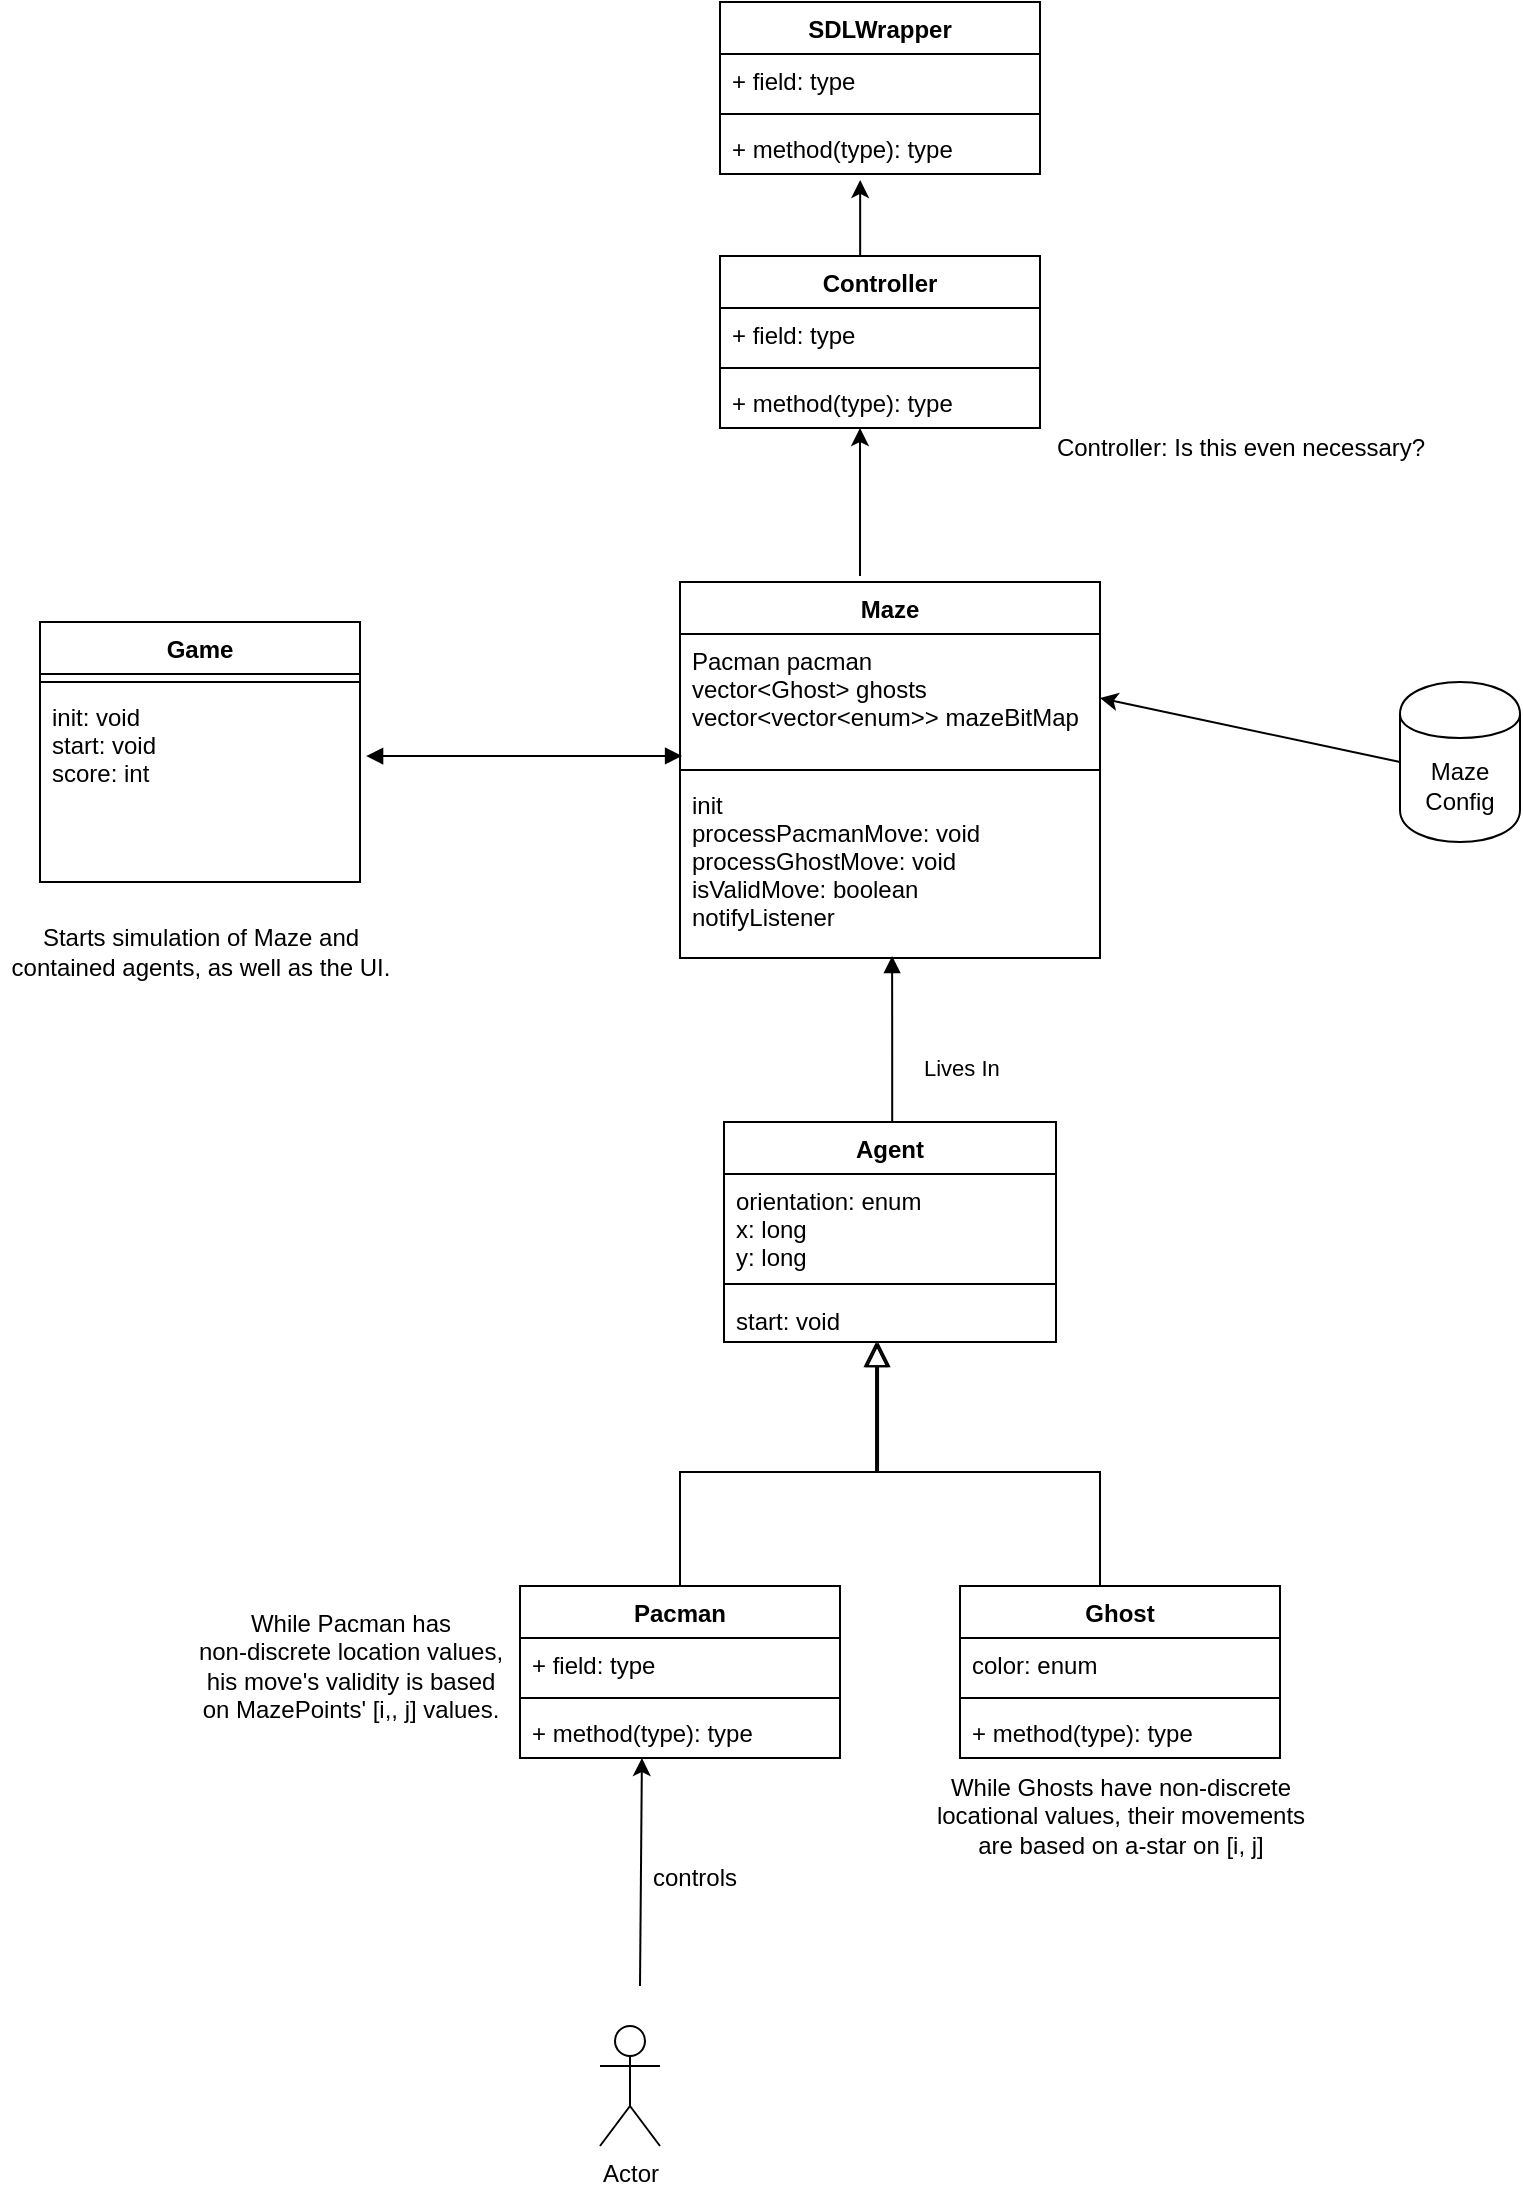 <mxfile version="12.8.5" type="device"><diagram id="C5RBs43oDa-KdzZeNtuy" name="Page-1"><mxGraphModel dx="2182" dy="725" grid="1" gridSize="10" guides="1" tooltips="1" connect="1" arrows="1" fold="1" page="1" pageScale="1" pageWidth="827" pageHeight="1169" math="0" shadow="0"><root><mxCell id="WIyWlLk6GJQsqaUBKTNV-0"/><mxCell id="WIyWlLk6GJQsqaUBKTNV-1" parent="WIyWlLk6GJQsqaUBKTNV-0"/><mxCell id="iZC0_Ch6Cq4rpcERVaD5-4" value="" style="endArrow=block;endSize=10;endFill=0;shadow=0;strokeWidth=1;rounded=0;edgeStyle=elbowEdgeStyle;elbow=vertical;entryX=0.458;entryY=1;entryDx=0;entryDy=0;entryPerimeter=0;" parent="WIyWlLk6GJQsqaUBKTNV-1" target="iZC0_Ch6Cq4rpcERVaD5-3" edge="1"><mxGeometry width="160" relative="1" as="geometry"><mxPoint x="-250" y="830" as="sourcePoint"/><mxPoint x="-360" y="728" as="targetPoint"/></mxGeometry></mxCell><mxCell id="iZC0_Ch6Cq4rpcERVaD5-5" value="" style="endArrow=block;endSize=10;endFill=0;shadow=0;strokeWidth=1;rounded=0;edgeStyle=elbowEdgeStyle;elbow=vertical;entryX=0.464;entryY=1;entryDx=0;entryDy=0;entryPerimeter=0;" parent="WIyWlLk6GJQsqaUBKTNV-1" target="iZC0_Ch6Cq4rpcERVaD5-3" edge="1"><mxGeometry width="160" relative="1" as="geometry"><mxPoint x="-460" y="830" as="sourcePoint"/><mxPoint x="-360" y="728" as="targetPoint"/></mxGeometry></mxCell><mxCell id="iZC0_Ch6Cq4rpcERVaD5-55" value="Controller" style="swimlane;fontStyle=1;align=center;verticalAlign=top;childLayout=stackLayout;horizontal=1;startSize=26;horizontalStack=0;resizeParent=1;resizeParentMax=0;resizeLast=0;collapsible=1;marginBottom=0;" parent="WIyWlLk6GJQsqaUBKTNV-1" vertex="1"><mxGeometry x="-440" y="157" width="160" height="86" as="geometry"/></mxCell><mxCell id="iZC0_Ch6Cq4rpcERVaD5-56" value="+ field: type" style="text;strokeColor=none;fillColor=none;align=left;verticalAlign=top;spacingLeft=4;spacingRight=4;overflow=hidden;rotatable=0;points=[[0,0.5],[1,0.5]];portConstraint=eastwest;" parent="iZC0_Ch6Cq4rpcERVaD5-55" vertex="1"><mxGeometry y="26" width="160" height="26" as="geometry"/></mxCell><mxCell id="iZC0_Ch6Cq4rpcERVaD5-57" value="" style="line;strokeWidth=1;fillColor=none;align=left;verticalAlign=middle;spacingTop=-1;spacingLeft=3;spacingRight=3;rotatable=0;labelPosition=right;points=[];portConstraint=eastwest;" parent="iZC0_Ch6Cq4rpcERVaD5-55" vertex="1"><mxGeometry y="52" width="160" height="8" as="geometry"/></mxCell><mxCell id="iZC0_Ch6Cq4rpcERVaD5-58" value="+ method(type): type" style="text;strokeColor=none;fillColor=none;align=left;verticalAlign=top;spacingLeft=4;spacingRight=4;overflow=hidden;rotatable=0;points=[[0,0.5],[1,0.5]];portConstraint=eastwest;" parent="iZC0_Ch6Cq4rpcERVaD5-55" vertex="1"><mxGeometry y="60" width="160" height="26" as="geometry"/></mxCell><mxCell id="iZC0_Ch6Cq4rpcERVaD5-60" value="SDLWrapper" style="swimlane;fontStyle=1;align=center;verticalAlign=top;childLayout=stackLayout;horizontal=1;startSize=26;horizontalStack=0;resizeParent=1;resizeParentMax=0;resizeLast=0;collapsible=1;marginBottom=0;" parent="WIyWlLk6GJQsqaUBKTNV-1" vertex="1"><mxGeometry x="-440" y="30" width="160" height="86" as="geometry"/></mxCell><mxCell id="iZC0_Ch6Cq4rpcERVaD5-61" value="+ field: type" style="text;strokeColor=none;fillColor=none;align=left;verticalAlign=top;spacingLeft=4;spacingRight=4;overflow=hidden;rotatable=0;points=[[0,0.5],[1,0.5]];portConstraint=eastwest;" parent="iZC0_Ch6Cq4rpcERVaD5-60" vertex="1"><mxGeometry y="26" width="160" height="26" as="geometry"/></mxCell><mxCell id="iZC0_Ch6Cq4rpcERVaD5-62" value="" style="line;strokeWidth=1;fillColor=none;align=left;verticalAlign=middle;spacingTop=-1;spacingLeft=3;spacingRight=3;rotatable=0;labelPosition=right;points=[];portConstraint=eastwest;" parent="iZC0_Ch6Cq4rpcERVaD5-60" vertex="1"><mxGeometry y="52" width="160" height="8" as="geometry"/></mxCell><mxCell id="iZC0_Ch6Cq4rpcERVaD5-63" value="+ method(type): type" style="text;strokeColor=none;fillColor=none;align=left;verticalAlign=top;spacingLeft=4;spacingRight=4;overflow=hidden;rotatable=0;points=[[0,0.5],[1,0.5]];portConstraint=eastwest;" parent="iZC0_Ch6Cq4rpcERVaD5-60" vertex="1"><mxGeometry y="60" width="160" height="26" as="geometry"/></mxCell><mxCell id="iZC0_Ch6Cq4rpcERVaD5-10" value="Maze" style="swimlane;fontStyle=1;align=center;verticalAlign=top;childLayout=stackLayout;horizontal=1;startSize=26;horizontalStack=0;resizeParent=1;resizeParentMax=0;resizeLast=0;collapsible=1;marginBottom=0;" parent="WIyWlLk6GJQsqaUBKTNV-1" vertex="1"><mxGeometry x="-460" y="320" width="210" height="188" as="geometry"/></mxCell><mxCell id="iZC0_Ch6Cq4rpcERVaD5-11" value="Pacman pacman&#10;vector&lt;Ghost&gt; ghosts&#10;vector&lt;vector&lt;enum&gt;&gt; mazeBitMap" style="text;strokeColor=none;fillColor=none;align=left;verticalAlign=top;spacingLeft=4;spacingRight=4;overflow=hidden;rotatable=0;points=[[0,0.5],[1,0.5]];portConstraint=eastwest;" parent="iZC0_Ch6Cq4rpcERVaD5-10" vertex="1"><mxGeometry y="26" width="210" height="64" as="geometry"/></mxCell><mxCell id="iZC0_Ch6Cq4rpcERVaD5-12" value="" style="line;strokeWidth=1;fillColor=none;align=left;verticalAlign=middle;spacingTop=-1;spacingLeft=3;spacingRight=3;rotatable=0;labelPosition=right;points=[];portConstraint=eastwest;" parent="iZC0_Ch6Cq4rpcERVaD5-10" vertex="1"><mxGeometry y="90" width="210" height="8" as="geometry"/></mxCell><mxCell id="iZC0_Ch6Cq4rpcERVaD5-13" value="init&#10;processPacmanMove: void&#10;processGhostMove: void&#10;isValidMove: boolean&#10;notifyListener" style="text;strokeColor=none;fillColor=none;align=left;verticalAlign=top;spacingLeft=4;spacingRight=4;overflow=hidden;rotatable=0;points=[[0,0.5],[1,0.5]];portConstraint=eastwest;" parent="iZC0_Ch6Cq4rpcERVaD5-10" vertex="1"><mxGeometry y="98" width="210" height="90" as="geometry"/></mxCell><mxCell id="iZC0_Ch6Cq4rpcERVaD5-0" value="Agent" style="swimlane;fontStyle=1;align=center;verticalAlign=top;childLayout=stackLayout;horizontal=1;startSize=26;horizontalStack=0;resizeParent=1;resizeParentMax=0;resizeLast=0;collapsible=1;marginBottom=0;" parent="WIyWlLk6GJQsqaUBKTNV-1" vertex="1"><mxGeometry x="-438" y="590" width="166" height="110" as="geometry"/></mxCell><mxCell id="iZC0_Ch6Cq4rpcERVaD5-1" value="orientation: enum&#10;x: long&#10;y: long&#10;" style="text;strokeColor=none;fillColor=none;align=left;verticalAlign=top;spacingLeft=4;spacingRight=4;overflow=hidden;rotatable=0;points=[[0,0.5],[1,0.5]];portConstraint=eastwest;" parent="iZC0_Ch6Cq4rpcERVaD5-0" vertex="1"><mxGeometry y="26" width="166" height="50" as="geometry"/></mxCell><mxCell id="iZC0_Ch6Cq4rpcERVaD5-2" value="" style="line;strokeWidth=1;fillColor=none;align=left;verticalAlign=middle;spacingTop=-1;spacingLeft=3;spacingRight=3;rotatable=0;labelPosition=right;points=[];portConstraint=eastwest;" parent="iZC0_Ch6Cq4rpcERVaD5-0" vertex="1"><mxGeometry y="76" width="166" height="10" as="geometry"/></mxCell><mxCell id="iZC0_Ch6Cq4rpcERVaD5-3" value="start: void" style="text;strokeColor=none;fillColor=none;align=left;verticalAlign=top;spacingLeft=4;spacingRight=4;overflow=hidden;rotatable=0;points=[[0,0.5],[1,0.5]];portConstraint=eastwest;" parent="iZC0_Ch6Cq4rpcERVaD5-0" vertex="1"><mxGeometry y="86" width="166" height="24" as="geometry"/></mxCell><mxCell id="iZC0_Ch6Cq4rpcERVaD5-71" value="Game" style="swimlane;fontStyle=1;align=center;verticalAlign=top;childLayout=stackLayout;horizontal=1;startSize=26;horizontalStack=0;resizeParent=1;resizeParentMax=0;resizeLast=0;collapsible=1;marginBottom=0;" parent="WIyWlLk6GJQsqaUBKTNV-1" vertex="1"><mxGeometry x="-780" y="340" width="160" height="130" as="geometry"/></mxCell><mxCell id="iZC0_Ch6Cq4rpcERVaD5-73" value="" style="line;strokeWidth=1;fillColor=none;align=left;verticalAlign=middle;spacingTop=-1;spacingLeft=3;spacingRight=3;rotatable=0;labelPosition=right;points=[];portConstraint=eastwest;" parent="iZC0_Ch6Cq4rpcERVaD5-71" vertex="1"><mxGeometry y="26" width="160" height="8" as="geometry"/></mxCell><mxCell id="iZC0_Ch6Cq4rpcERVaD5-74" value="init: void&#10;start: void&#10;score: int" style="text;strokeColor=none;fillColor=none;align=left;verticalAlign=top;spacingLeft=4;spacingRight=4;overflow=hidden;rotatable=0;points=[[0,0.5],[1,0.5]];portConstraint=eastwest;" parent="iZC0_Ch6Cq4rpcERVaD5-71" vertex="1"><mxGeometry y="34" width="160" height="96" as="geometry"/></mxCell><mxCell id="iZC0_Ch6Cq4rpcERVaD5-19" value="Ghost" style="swimlane;fontStyle=1;align=center;verticalAlign=top;childLayout=stackLayout;horizontal=1;startSize=26;horizontalStack=0;resizeParent=1;resizeParentMax=0;resizeLast=0;collapsible=1;marginBottom=0;" parent="WIyWlLk6GJQsqaUBKTNV-1" vertex="1"><mxGeometry x="-320" y="822" width="160" height="86" as="geometry"/></mxCell><mxCell id="iZC0_Ch6Cq4rpcERVaD5-20" value="color: enum" style="text;strokeColor=none;fillColor=none;align=left;verticalAlign=top;spacingLeft=4;spacingRight=4;overflow=hidden;rotatable=0;points=[[0,0.5],[1,0.5]];portConstraint=eastwest;" parent="iZC0_Ch6Cq4rpcERVaD5-19" vertex="1"><mxGeometry y="26" width="160" height="26" as="geometry"/></mxCell><mxCell id="iZC0_Ch6Cq4rpcERVaD5-21" value="" style="line;strokeWidth=1;fillColor=none;align=left;verticalAlign=middle;spacingTop=-1;spacingLeft=3;spacingRight=3;rotatable=0;labelPosition=right;points=[];portConstraint=eastwest;" parent="iZC0_Ch6Cq4rpcERVaD5-19" vertex="1"><mxGeometry y="52" width="160" height="8" as="geometry"/></mxCell><mxCell id="iZC0_Ch6Cq4rpcERVaD5-22" value="+ method(type): type" style="text;strokeColor=none;fillColor=none;align=left;verticalAlign=top;spacingLeft=4;spacingRight=4;overflow=hidden;rotatable=0;points=[[0,0.5],[1,0.5]];portConstraint=eastwest;" parent="iZC0_Ch6Cq4rpcERVaD5-19" vertex="1"><mxGeometry y="60" width="160" height="26" as="geometry"/></mxCell><mxCell id="iZC0_Ch6Cq4rpcERVaD5-6" value="Pacman" style="swimlane;fontStyle=1;align=center;verticalAlign=top;childLayout=stackLayout;horizontal=1;startSize=26;horizontalStack=0;resizeParent=1;resizeParentMax=0;resizeLast=0;collapsible=1;marginBottom=0;" parent="WIyWlLk6GJQsqaUBKTNV-1" vertex="1"><mxGeometry x="-540" y="822" width="160" height="86" as="geometry"/></mxCell><mxCell id="iZC0_Ch6Cq4rpcERVaD5-7" value="+ field: type" style="text;strokeColor=none;fillColor=none;align=left;verticalAlign=top;spacingLeft=4;spacingRight=4;overflow=hidden;rotatable=0;points=[[0,0.5],[1,0.5]];portConstraint=eastwest;" parent="iZC0_Ch6Cq4rpcERVaD5-6" vertex="1"><mxGeometry y="26" width="160" height="26" as="geometry"/></mxCell><mxCell id="iZC0_Ch6Cq4rpcERVaD5-8" value="" style="line;strokeWidth=1;fillColor=none;align=left;verticalAlign=middle;spacingTop=-1;spacingLeft=3;spacingRight=3;rotatable=0;labelPosition=right;points=[];portConstraint=eastwest;" parent="iZC0_Ch6Cq4rpcERVaD5-6" vertex="1"><mxGeometry y="52" width="160" height="8" as="geometry"/></mxCell><mxCell id="iZC0_Ch6Cq4rpcERVaD5-9" value="+ method(type): type" style="text;strokeColor=none;fillColor=none;align=left;verticalAlign=top;spacingLeft=4;spacingRight=4;overflow=hidden;rotatable=0;points=[[0,0.5],[1,0.5]];portConstraint=eastwest;" parent="iZC0_Ch6Cq4rpcERVaD5-6" vertex="1"><mxGeometry y="60" width="160" height="26" as="geometry"/></mxCell><mxCell id="iZC0_Ch6Cq4rpcERVaD5-38" value="Actor" style="shape=umlActor;verticalLabelPosition=bottom;labelBackgroundColor=#ffffff;verticalAlign=top;html=1;" parent="WIyWlLk6GJQsqaUBKTNV-1" vertex="1"><mxGeometry x="-500" y="1042" width="30" height="60" as="geometry"/></mxCell><mxCell id="iZC0_Ch6Cq4rpcERVaD5-39" value="Maze Config" style="shape=cylinder;whiteSpace=wrap;html=1;boundedLbl=1;backgroundOutline=1;" parent="WIyWlLk6GJQsqaUBKTNV-1" vertex="1"><mxGeometry x="-100" y="370" width="60" height="80" as="geometry"/></mxCell><mxCell id="iZC0_Ch6Cq4rpcERVaD5-40" value="" style="endArrow=classic;html=1;exitX=0;exitY=0.5;exitDx=0;exitDy=0;entryX=1;entryY=0.5;entryDx=0;entryDy=0;" parent="WIyWlLk6GJQsqaUBKTNV-1" source="iZC0_Ch6Cq4rpcERVaD5-39" target="iZC0_Ch6Cq4rpcERVaD5-11" edge="1"><mxGeometry width="50" height="50" relative="1" as="geometry"><mxPoint x="-330" y="322" as="sourcePoint"/><mxPoint x="-280" y="272" as="targetPoint"/></mxGeometry></mxCell><mxCell id="iZC0_Ch6Cq4rpcERVaD5-42" value="" style="endArrow=classic;html=1;entryX=0.381;entryY=1;entryDx=0;entryDy=0;entryPerimeter=0;" parent="WIyWlLk6GJQsqaUBKTNV-1" target="iZC0_Ch6Cq4rpcERVaD5-9" edge="1"><mxGeometry width="50" height="50" relative="1" as="geometry"><mxPoint x="-480" y="1022" as="sourcePoint"/><mxPoint x="-480" y="942" as="targetPoint"/></mxGeometry></mxCell><mxCell id="iZC0_Ch6Cq4rpcERVaD5-44" value="controls" style="text;html=1;align=center;verticalAlign=middle;resizable=0;points=[];autosize=1;" parent="WIyWlLk6GJQsqaUBKTNV-1" vertex="1"><mxGeometry x="-483" y="958" width="60" height="20" as="geometry"/></mxCell><mxCell id="iZC0_Ch6Cq4rpcERVaD5-50" value="Lives In" style="endArrow=block;endFill=1;html=1;edgeStyle=orthogonalEdgeStyle;align=left;verticalAlign=top;entryX=0.505;entryY=0.989;entryDx=0;entryDy=0;entryPerimeter=0;" parent="WIyWlLk6GJQsqaUBKTNV-1" source="iZC0_Ch6Cq4rpcERVaD5-0" target="iZC0_Ch6Cq4rpcERVaD5-13" edge="1"><mxGeometry x="-0.036" y="-14" relative="1" as="geometry"><mxPoint x="-330" y="552" as="sourcePoint"/><mxPoint x="-353" y="520" as="targetPoint"/><mxPoint as="offset"/><Array as="points"><mxPoint x="-353" y="550"/></Array></mxGeometry></mxCell><mxCell id="iZC0_Ch6Cq4rpcERVaD5-52" value="While Ghosts have non-discrete&lt;br&gt;locational values, their movements&lt;br&gt;are based on a-star on [i, j]" style="text;html=1;align=center;verticalAlign=middle;resizable=0;points=[];autosize=1;" parent="WIyWlLk6GJQsqaUBKTNV-1" vertex="1"><mxGeometry x="-340" y="912" width="200" height="50" as="geometry"/></mxCell><mxCell id="iZC0_Ch6Cq4rpcERVaD5-54" value="While Pacman has&lt;br&gt;non-discrete location values,&lt;br&gt;his move's validity is based&lt;br&gt;on MazePoints' [i,, j] values." style="text;html=1;align=center;verticalAlign=middle;resizable=0;points=[];autosize=1;" parent="WIyWlLk6GJQsqaUBKTNV-1" vertex="1"><mxGeometry x="-710" y="832" width="170" height="60" as="geometry"/></mxCell><mxCell id="iZC0_Ch6Cq4rpcERVaD5-59" value="Controller: Is this even necessary?" style="text;html=1;align=center;verticalAlign=middle;resizable=0;points=[];autosize=1;" parent="WIyWlLk6GJQsqaUBKTNV-1" vertex="1"><mxGeometry x="-280" y="243" width="200" height="20" as="geometry"/></mxCell><mxCell id="iZC0_Ch6Cq4rpcERVaD5-64" value="" style="endArrow=classic;html=1;entryX=0.438;entryY=1.115;entryDx=0;entryDy=0;entryPerimeter=0;exitX=0.438;exitY=0;exitDx=0;exitDy=0;exitPerimeter=0;" parent="WIyWlLk6GJQsqaUBKTNV-1" source="iZC0_Ch6Cq4rpcERVaD5-55" target="iZC0_Ch6Cq4rpcERVaD5-63" edge="1"><mxGeometry width="50" height="50" relative="1" as="geometry"><mxPoint x="-370" y="200" as="sourcePoint"/><mxPoint x="-540" y="170" as="targetPoint"/></mxGeometry></mxCell><mxCell id="iZC0_Ch6Cq4rpcERVaD5-65" value="" style="endArrow=classic;html=1;entryX=0.438;entryY=1.115;entryDx=0;entryDy=0;entryPerimeter=0;" parent="WIyWlLk6GJQsqaUBKTNV-1" edge="1"><mxGeometry width="50" height="50" relative="1" as="geometry"><mxPoint x="-370" y="317" as="sourcePoint"/><mxPoint x="-370.0" y="243" as="targetPoint"/></mxGeometry></mxCell><mxCell id="iZC0_Ch6Cq4rpcERVaD5-76" value="Starts simulation of Maze and&lt;br&gt;contained agents, as well as the UI." style="text;html=1;align=center;verticalAlign=middle;resizable=0;points=[];autosize=1;" parent="WIyWlLk6GJQsqaUBKTNV-1" vertex="1"><mxGeometry x="-800" y="490" width="200" height="30" as="geometry"/></mxCell><mxCell id="lqVYyxcUj0QR5ad4QMuS-1" value="" style="endArrow=block;startArrow=block;endFill=1;startFill=1;html=1;exitX=1.019;exitY=0.344;exitDx=0;exitDy=0;exitPerimeter=0;entryX=0.005;entryY=0.953;entryDx=0;entryDy=0;entryPerimeter=0;" edge="1" parent="WIyWlLk6GJQsqaUBKTNV-1" source="iZC0_Ch6Cq4rpcERVaD5-74" target="iZC0_Ch6Cq4rpcERVaD5-11"><mxGeometry width="160" relative="1" as="geometry"><mxPoint x="-670" y="300" as="sourcePoint"/><mxPoint x="-510" y="300" as="targetPoint"/></mxGeometry></mxCell></root></mxGraphModel></diagram></mxfile>